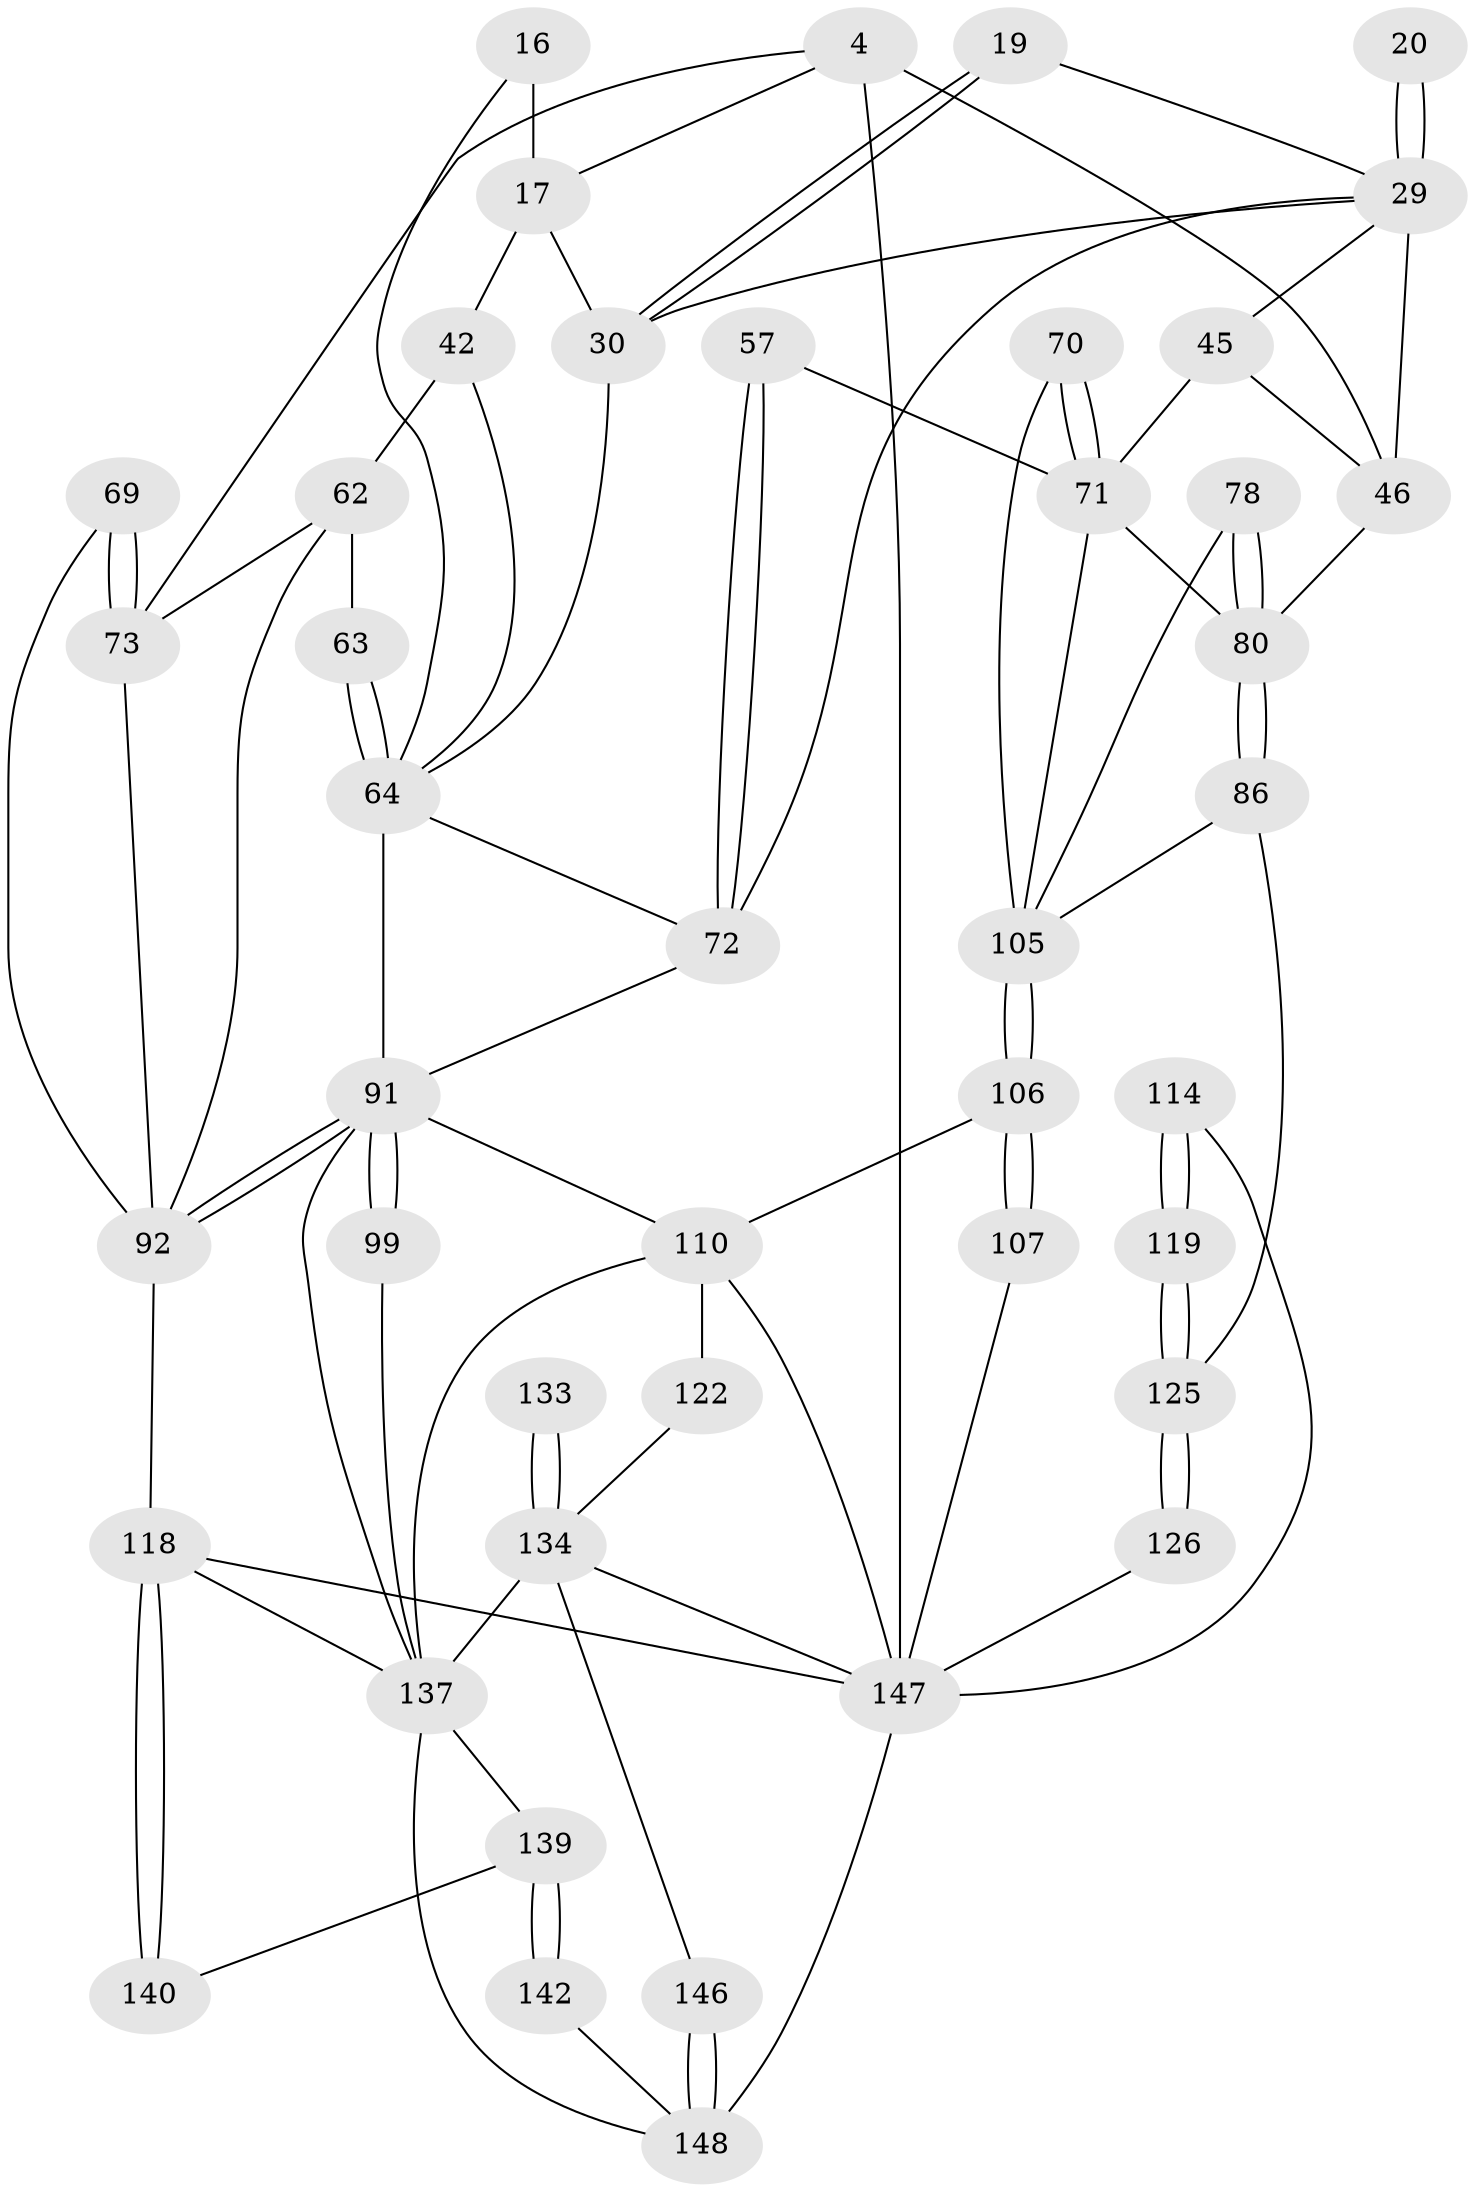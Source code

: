 // original degree distribution, {3: 0.02027027027027027, 4: 0.23648648648648649, 6: 0.23648648648648649, 5: 0.5067567567567568}
// Generated by graph-tools (version 1.1) at 2025/05/03/04/25 22:05:31]
// undirected, 44 vertices, 94 edges
graph export_dot {
graph [start="1"]
  node [color=gray90,style=filled];
  4 [pos="+0+0",super="+3"];
  16 [pos="+0.2297127812132152+0.12831327919586788"];
  17 [pos="+0.22631524849786946+0.12784548291820963",super="+6+10"];
  19 [pos="+0.47025876976619346+0.18191248458556902"];
  20 [pos="+0.6542399170049038+0.19062975564124623"];
  29 [pos="+0.6675514721363983+0.18980444118932752",super="+28+13+14+21"];
  30 [pos="+0.4333787846884917+0.21975544614149387",super="+9+8"];
  42 [pos="+0.2034440608634796+0.17765157583955293",super="+38"];
  45 [pos="+0.8821661322411283+0.23290401332336697",super="+26+27"];
  46 [pos="+1+0.1970097187631772",super="+25+23"];
  57 [pos="+0.6538703248822619+0.44198048968417963"];
  62 [pos="+0.12038540937823983+0.3941438489111019",super="+61+58+44"];
  63 [pos="+0.2607999313225336+0.34840169733214604",super="+55"];
  64 [pos="+0.2752803089487648+0.49236840384036895",super="+37+41"];
  69 [pos="+0.02829957191148924+0.4183043609916372"];
  70 [pos="+0.8465909418464417+0.49705849392334434"];
  71 [pos="+0.8256873800674699+0.5208980962472292",super="+56+51+53"];
  72 [pos="+0.5943813071925134+0.5383697123461477",super="+35+36+34+49"];
  73 [pos="+0+0.5623273711700272",super="+60+59+40"];
  78 [pos="+0.9369824679362081+0.4112261389950509"];
  80 [pos="+1+0.5785739339921644",super="+48+52"];
  86 [pos="+1+0.6123672024937539"];
  91 [pos="+0.1981586805014892+0.6248239630277989",super="+74+77+75"];
  92 [pos="+0.19748314840594347+0.6256308013713798",super="+83+81"];
  99 [pos="+0.3934745845816292+0.681261124532276"];
  105 [pos="+1+0.6363926155911601",super="+85+87"];
  106 [pos="+1+0.6366564376863688",super="+88+89"];
  107 [pos="+0.7894534712426285+0.7052475758383174"];
  110 [pos="+0.6672079411612456+0.7939503316916434",super="+104+90"];
  114 [pos="+0.7944892947556961+0.727705265029617"];
  118 [pos="+0.17783473585724935+0.7871675731345374",super="+113+94"];
  119 [pos="+0.8043250937554556+0.7396025662197506",super="+117+115"];
  122 [pos="+0.5899494365257664+0.7993692556641672"];
  125 [pos="+0.8840124371364301+0.8653170987866865",super="+116"];
  126 [pos="+0.8850459965964311+0.9091738991248682",super="+97"];
  133 [pos="+0.466113350350495+0.8857053465855805"];
  134 [pos="+0.4612526743097847+0.9125015072377743",super="+129+130"];
  137 [pos="+0.2816774932689611+0.9430629075787735",super="+132+112"];
  139 [pos="+0.20523897876031977+0.8891760165419181",super="+138"];
  140 [pos="+0.16609342774367353+0.8181418055844539"];
  142 [pos="+0.18513087570459863+1"];
  146 [pos="+0.4341966199992037+0.9420900528949993",super="+135"];
  147 [pos="+0.7427644286012672+1",super="+128+96"];
  148 [pos="+0.5051574292963981+1",super="+145+144"];
  4 -- 17;
  4 -- 147 [weight=2];
  4 -- 46 [weight=2];
  4 -- 73;
  16 -- 17 [weight=2];
  16 -- 64;
  17 -- 42;
  17 -- 30;
  19 -- 30 [weight=2];
  19 -- 30;
  19 -- 29;
  20 -- 29 [weight=3];
  20 -- 29;
  29 -- 72 [weight=2];
  29 -- 45;
  29 -- 46 [weight=2];
  29 -- 30;
  30 -- 64;
  42 -- 64;
  42 -- 62 [weight=2];
  45 -- 46 [weight=2];
  45 -- 71 [weight=2];
  46 -- 80 [weight=2];
  57 -- 72 [weight=2];
  57 -- 72;
  57 -- 71;
  62 -- 63 [weight=2];
  62 -- 73 [weight=2];
  62 -- 92 [weight=2];
  63 -- 64 [weight=3];
  63 -- 64;
  64 -- 72;
  64 -- 91;
  69 -- 73 [weight=2];
  69 -- 73;
  69 -- 92;
  70 -- 71 [weight=2];
  70 -- 71;
  70 -- 105;
  71 -- 80;
  71 -- 105;
  72 -- 91 [weight=2];
  73 -- 92;
  78 -- 80 [weight=2];
  78 -- 80;
  78 -- 105;
  80 -- 86;
  80 -- 86;
  86 -- 105;
  86 -- 125;
  91 -- 92 [weight=2];
  91 -- 92;
  91 -- 99 [weight=2];
  91 -- 99;
  91 -- 137;
  91 -- 110;
  92 -- 118 [weight=2];
  99 -- 137;
  105 -- 106 [weight=2];
  105 -- 106;
  106 -- 107 [weight=2];
  106 -- 107;
  106 -- 110;
  107 -- 147;
  110 -- 122 [weight=2];
  110 -- 147;
  110 -- 137;
  114 -- 119 [weight=2];
  114 -- 119;
  114 -- 147;
  118 -- 140 [weight=2];
  118 -- 140;
  118 -- 147;
  118 -- 137;
  119 -- 125 [weight=2];
  119 -- 125;
  122 -- 134;
  125 -- 126 [weight=2];
  125 -- 126;
  126 -- 147 [weight=2];
  133 -- 134 [weight=3];
  133 -- 134;
  134 -- 146;
  134 -- 147;
  134 -- 137 [weight=3];
  137 -- 139;
  137 -- 148 [weight=2];
  139 -- 140;
  139 -- 142 [weight=2];
  139 -- 142;
  142 -- 148;
  146 -- 148 [weight=3];
  146 -- 148;
  147 -- 148 [weight=2];
}
